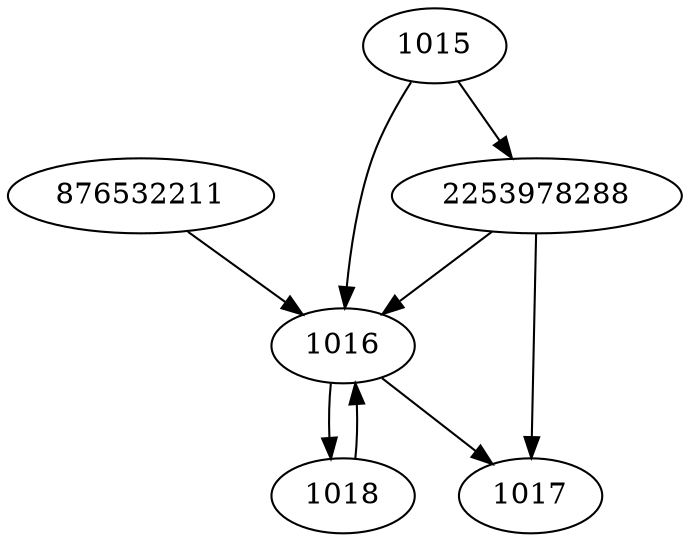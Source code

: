strict digraph  {
2253978288;
876532211;
1015;
1016;
1017;
1018;
2253978288 -> 1016;
2253978288 -> 1017;
876532211 -> 1016;
1015 -> 1016;
1015 -> 2253978288;
1016 -> 1017;
1016 -> 1018;
1018 -> 1016;
}
